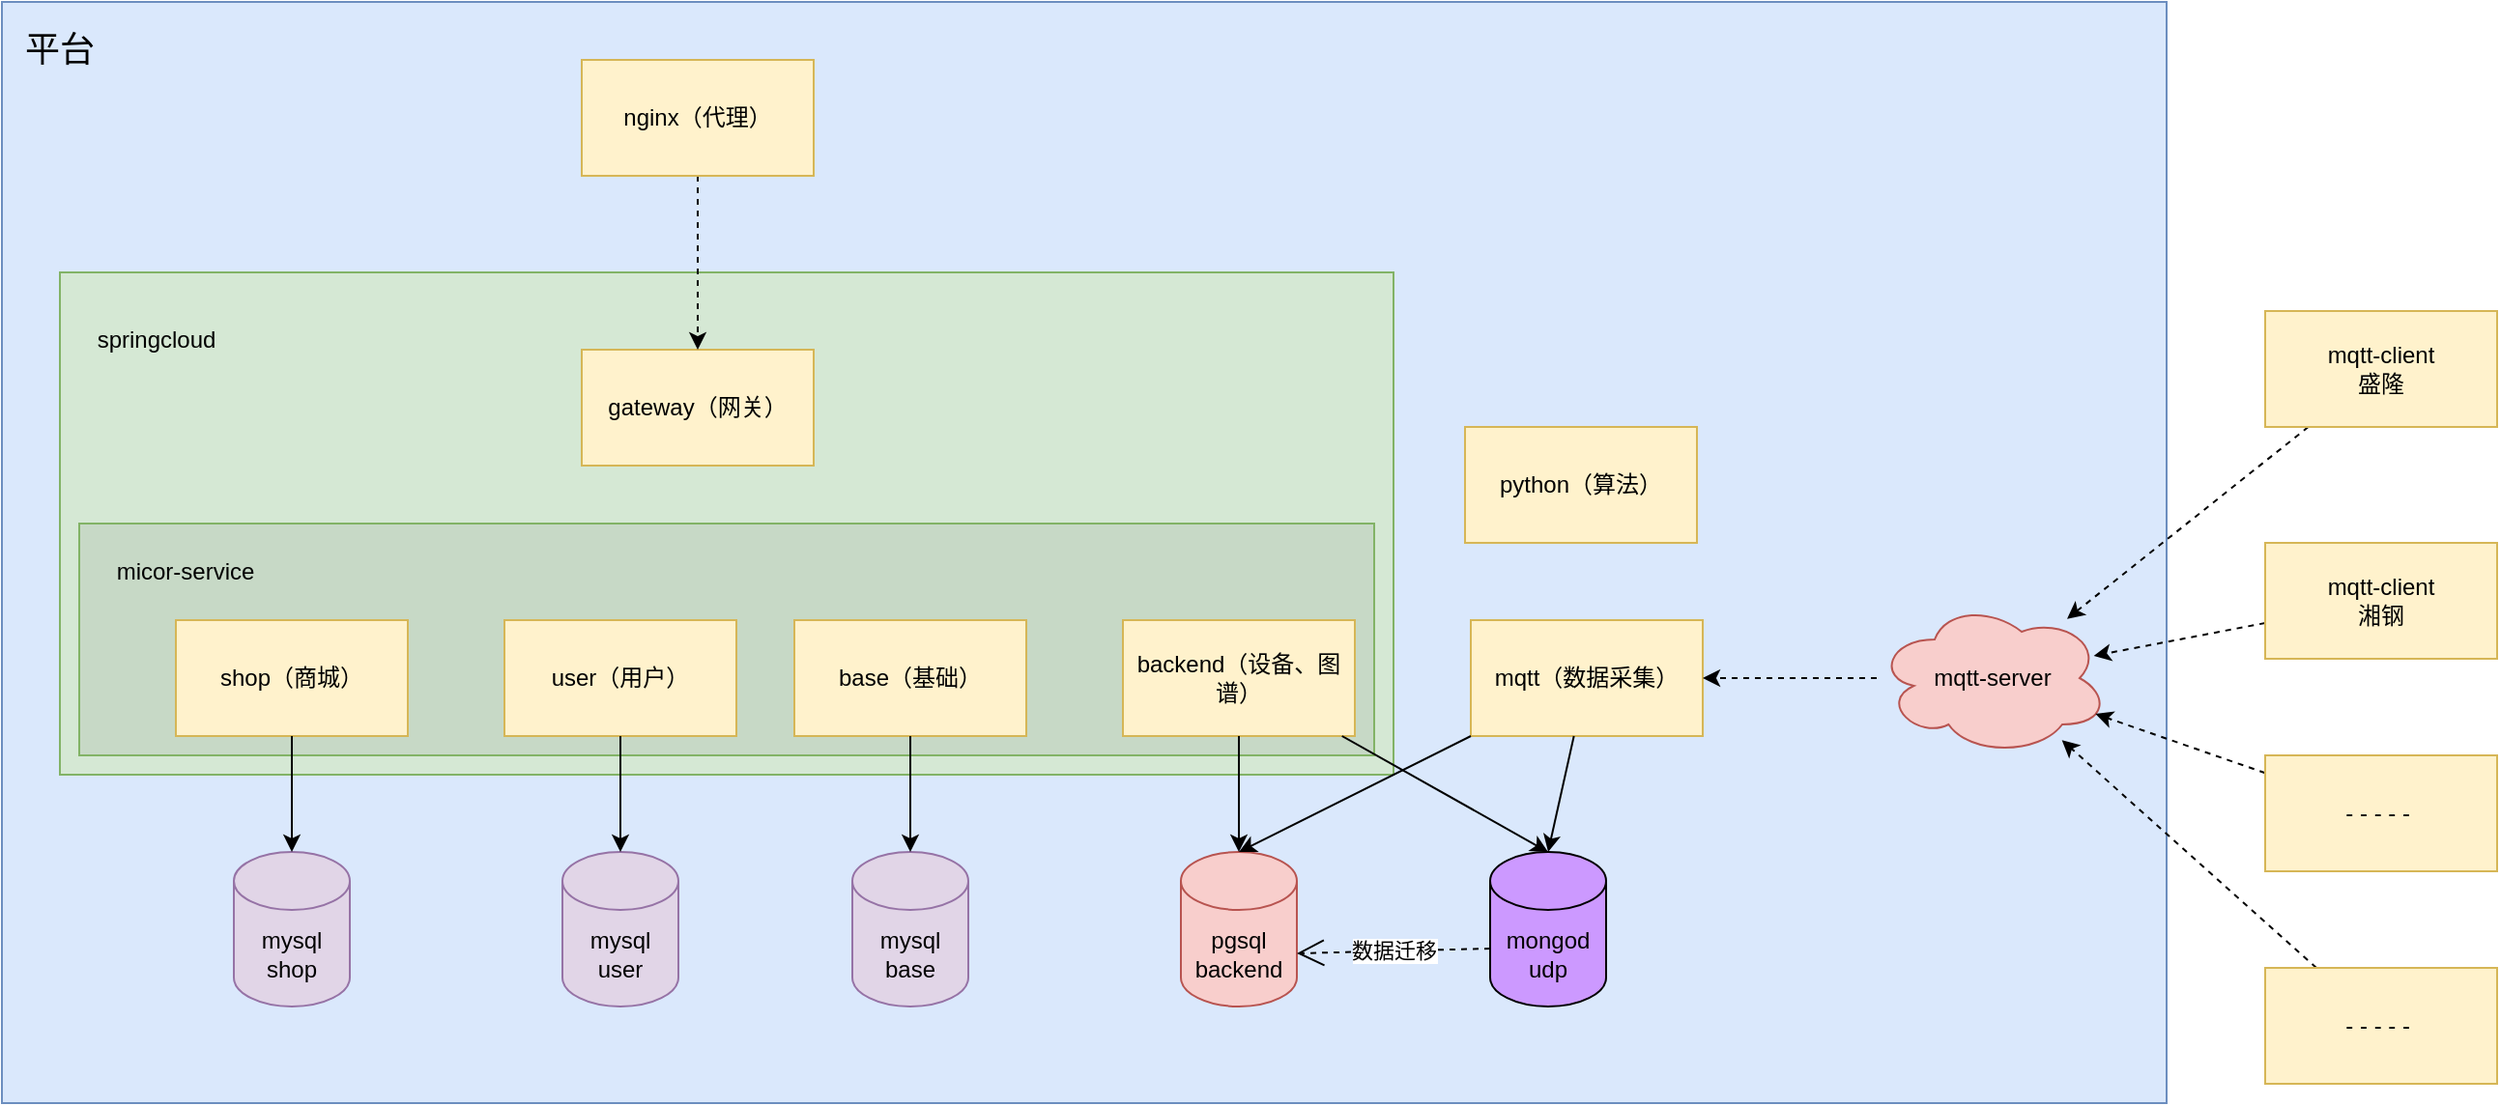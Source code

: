 <mxfile version="16.2.4" type="github">
  <diagram id="8KYwZ6n3fQzEH9xbXfmW" name="Page-1">
    <mxGraphModel dx="1468" dy="1965" grid="1" gridSize="10" guides="1" tooltips="1" connect="1" arrows="1" fold="1" page="1" pageScale="1" pageWidth="827" pageHeight="1169" math="0" shadow="0">
      <root>
        <mxCell id="0" />
        <mxCell id="1" parent="0" />
        <mxCell id="k7P4cRU7_WfFvKUSIJRe-51" value="" style="rounded=0;whiteSpace=wrap;html=1;shadow=0;glass=0;sketch=0;strokeColor=#6c8ebf;fillColor=#dae8fc;fontColor=default;" parent="1" vertex="1">
          <mxGeometry x="70" y="-80" width="1120" height="570" as="geometry" />
        </mxCell>
        <mxCell id="k7P4cRU7_WfFvKUSIJRe-30" value="" style="rounded=0;whiteSpace=wrap;html=1;strokeColor=#82b366;fillColor=#d5e8d4;shadow=0;sketch=0;glass=0;fontColor=default;" parent="1" vertex="1">
          <mxGeometry x="100" y="60" width="690" height="260" as="geometry" />
        </mxCell>
        <mxCell id="k7P4cRU7_WfFvKUSIJRe-49" value="" style="rounded=0;whiteSpace=wrap;html=1;shadow=0;glass=0;sketch=0;strokeColor=#82b366;fillColor=#C7D9C6;fontColor=default;" parent="1" vertex="1">
          <mxGeometry x="110" y="190" width="670" height="120" as="geometry" />
        </mxCell>
        <mxCell id="k7P4cRU7_WfFvKUSIJRe-5" value="mqtt（数据采集）" style="rounded=0;whiteSpace=wrap;html=1;strokeColor=#d6b656;fillColor=#fff2cc;fontColor=default;" parent="1" vertex="1">
          <mxGeometry x="830" y="240" width="120" height="60" as="geometry" />
        </mxCell>
        <mxCell id="k7P4cRU7_WfFvKUSIJRe-7" value="mysql&lt;br&gt;shop" style="shape=cylinder3;whiteSpace=wrap;html=1;boundedLbl=1;backgroundOutline=1;size=15;strokeColor=#9673a6;fillColor=#e1d5e7;fontColor=default;" parent="1" vertex="1">
          <mxGeometry x="190" y="360" width="60" height="80" as="geometry" />
        </mxCell>
        <mxCell id="k7P4cRU7_WfFvKUSIJRe-8" value="mysql&lt;br&gt;user" style="shape=cylinder3;whiteSpace=wrap;html=1;boundedLbl=1;backgroundOutline=1;size=15;strokeColor=#9673a6;fillColor=#e1d5e7;fontColor=default;" parent="1" vertex="1">
          <mxGeometry x="360" y="360" width="60" height="80" as="geometry" />
        </mxCell>
        <mxCell id="k7P4cRU7_WfFvKUSIJRe-9" value="mysql&lt;br&gt;base" style="shape=cylinder3;whiteSpace=wrap;html=1;boundedLbl=1;backgroundOutline=1;size=15;strokeColor=#9673a6;fillColor=#e1d5e7;fontColor=default;" parent="1" vertex="1">
          <mxGeometry x="510" y="360" width="60" height="80" as="geometry" />
        </mxCell>
        <mxCell id="k7P4cRU7_WfFvKUSIJRe-10" value="pgsql&lt;br&gt;backend" style="shape=cylinder3;whiteSpace=wrap;html=1;boundedLbl=1;backgroundOutline=1;size=15;strokeColor=#b85450;fillColor=#f8cecc;" parent="1" vertex="1">
          <mxGeometry x="680" y="360" width="60" height="80" as="geometry" />
        </mxCell>
        <mxCell id="k7P4cRU7_WfFvKUSIJRe-12" value="mongod&lt;br&gt;udp" style="shape=cylinder3;whiteSpace=wrap;html=1;boundedLbl=1;backgroundOutline=1;size=15;fontColor=default;strokeColor=default;fillColor=#CC99FF;" parent="1" vertex="1">
          <mxGeometry x="840" y="360" width="60" height="80" as="geometry" />
        </mxCell>
        <mxCell id="k7P4cRU7_WfFvKUSIJRe-29" style="edgeStyle=none;rounded=0;orthogonalLoop=1;jettySize=auto;html=1;entryX=1;entryY=0.5;entryDx=0;entryDy=0;dashed=1;labelBackgroundColor=default;fontColor=default;strokeColor=default;" parent="1" source="k7P4cRU7_WfFvKUSIJRe-20" target="k7P4cRU7_WfFvKUSIJRe-5" edge="1">
          <mxGeometry relative="1" as="geometry" />
        </mxCell>
        <mxCell id="k7P4cRU7_WfFvKUSIJRe-20" value="mqtt-server" style="ellipse;shape=cloud;whiteSpace=wrap;html=1;strokeColor=#b85450;fillColor=#f8cecc;fontColor=default;" parent="1" vertex="1">
          <mxGeometry x="1040" y="230" width="120" height="80" as="geometry" />
        </mxCell>
        <mxCell id="k7P4cRU7_WfFvKUSIJRe-25" style="edgeStyle=none;rounded=0;orthogonalLoop=1;jettySize=auto;html=1;labelBackgroundColor=default;fontColor=default;strokeColor=default;dashed=1;" parent="1" source="k7P4cRU7_WfFvKUSIJRe-21" target="k7P4cRU7_WfFvKUSIJRe-20" edge="1">
          <mxGeometry relative="1" as="geometry" />
        </mxCell>
        <mxCell id="k7P4cRU7_WfFvKUSIJRe-21" value="mqtt-client&lt;br&gt;盛隆" style="rounded=0;whiteSpace=wrap;html=1;strokeColor=#d6b656;fillColor=#fff2cc;fontColor=default;" parent="1" vertex="1">
          <mxGeometry x="1241" y="80" width="120" height="60" as="geometry" />
        </mxCell>
        <mxCell id="k7P4cRU7_WfFvKUSIJRe-26" style="edgeStyle=none;rounded=0;orthogonalLoop=1;jettySize=auto;html=1;entryX=0.936;entryY=0.356;entryDx=0;entryDy=0;entryPerimeter=0;labelBackgroundColor=default;fontColor=default;strokeColor=default;dashed=1;" parent="1" source="k7P4cRU7_WfFvKUSIJRe-22" target="k7P4cRU7_WfFvKUSIJRe-20" edge="1">
          <mxGeometry relative="1" as="geometry" />
        </mxCell>
        <mxCell id="k7P4cRU7_WfFvKUSIJRe-22" value="mqtt-client&lt;br&gt;湘钢" style="rounded=0;whiteSpace=wrap;html=1;strokeColor=#d6b656;fillColor=#fff2cc;fontColor=default;" parent="1" vertex="1">
          <mxGeometry x="1241" y="200" width="120" height="60" as="geometry" />
        </mxCell>
        <mxCell id="k7P4cRU7_WfFvKUSIJRe-27" style="edgeStyle=none;rounded=0;orthogonalLoop=1;jettySize=auto;html=1;labelBackgroundColor=default;fontColor=default;strokeColor=default;dashed=1;" parent="1" source="k7P4cRU7_WfFvKUSIJRe-23" target="k7P4cRU7_WfFvKUSIJRe-20" edge="1">
          <mxGeometry relative="1" as="geometry" />
        </mxCell>
        <mxCell id="k7P4cRU7_WfFvKUSIJRe-23" value="- - - - -&amp;nbsp;" style="rounded=0;whiteSpace=wrap;html=1;strokeColor=#d6b656;fillColor=#fff2cc;fontColor=default;" parent="1" vertex="1">
          <mxGeometry x="1241" y="310" width="120" height="60" as="geometry" />
        </mxCell>
        <mxCell id="k7P4cRU7_WfFvKUSIJRe-28" style="edgeStyle=none;rounded=0;orthogonalLoop=1;jettySize=auto;html=1;labelBackgroundColor=default;fontColor=default;strokeColor=default;dashed=1;" parent="1" source="k7P4cRU7_WfFvKUSIJRe-24" target="k7P4cRU7_WfFvKUSIJRe-20" edge="1">
          <mxGeometry relative="1" as="geometry" />
        </mxCell>
        <mxCell id="k7P4cRU7_WfFvKUSIJRe-24" value="- - - - -&amp;nbsp;" style="rounded=0;whiteSpace=wrap;html=1;strokeColor=#d6b656;fillColor=#fff2cc;fontColor=default;" parent="1" vertex="1">
          <mxGeometry x="1241" y="420" width="120" height="60" as="geometry" />
        </mxCell>
        <mxCell id="k7P4cRU7_WfFvKUSIJRe-4" value="backend（设备、图谱）" style="rounded=0;whiteSpace=wrap;html=1;fillColor=#fff2cc;strokeColor=#d6b656;fontColor=default;" parent="1" vertex="1">
          <mxGeometry x="650" y="240" width="120" height="60" as="geometry" />
        </mxCell>
        <mxCell id="k7P4cRU7_WfFvKUSIJRe-3" value="base（基础）" style="rounded=0;whiteSpace=wrap;html=1;fillColor=#fff2cc;strokeColor=#d6b656;fontColor=default;" parent="1" vertex="1">
          <mxGeometry x="480" y="240" width="120" height="60" as="geometry" />
        </mxCell>
        <mxCell id="k7P4cRU7_WfFvKUSIJRe-2" value="user（用户）" style="rounded=0;whiteSpace=wrap;html=1;fillColor=#fff2cc;strokeColor=#d6b656;fontColor=default;" parent="1" vertex="1">
          <mxGeometry x="330" y="240" width="120" height="60" as="geometry" />
        </mxCell>
        <mxCell id="k7P4cRU7_WfFvKUSIJRe-1" value="shop（商城）" style="rounded=0;whiteSpace=wrap;html=1;fillColor=#fff2cc;strokeColor=#d6b656;fontColor=default;" parent="1" vertex="1">
          <mxGeometry x="160" y="240" width="120" height="60" as="geometry" />
        </mxCell>
        <mxCell id="k7P4cRU7_WfFvKUSIJRe-19" style="edgeStyle=none;rounded=0;orthogonalLoop=1;jettySize=auto;html=1;entryX=0.5;entryY=0;entryDx=0;entryDy=0;entryPerimeter=0;labelBackgroundColor=default;fontColor=default;strokeColor=default;" parent="1" source="k7P4cRU7_WfFvKUSIJRe-3" target="k7P4cRU7_WfFvKUSIJRe-9" edge="1">
          <mxGeometry relative="1" as="geometry" />
        </mxCell>
        <mxCell id="k7P4cRU7_WfFvKUSIJRe-17" style="edgeStyle=none;rounded=0;orthogonalLoop=1;jettySize=auto;html=1;entryX=0.5;entryY=0;entryDx=0;entryDy=0;entryPerimeter=0;labelBackgroundColor=default;fontColor=default;strokeColor=default;" parent="1" source="k7P4cRU7_WfFvKUSIJRe-1" target="k7P4cRU7_WfFvKUSIJRe-7" edge="1">
          <mxGeometry relative="1" as="geometry" />
        </mxCell>
        <mxCell id="k7P4cRU7_WfFvKUSIJRe-18" style="edgeStyle=none;rounded=0;orthogonalLoop=1;jettySize=auto;html=1;entryX=0.5;entryY=0;entryDx=0;entryDy=0;entryPerimeter=0;labelBackgroundColor=default;fontColor=default;strokeColor=default;" parent="1" source="k7P4cRU7_WfFvKUSIJRe-2" target="k7P4cRU7_WfFvKUSIJRe-8" edge="1">
          <mxGeometry relative="1" as="geometry" />
        </mxCell>
        <mxCell id="k7P4cRU7_WfFvKUSIJRe-13" style="rounded=0;orthogonalLoop=1;jettySize=auto;html=1;entryX=0.5;entryY=0;entryDx=0;entryDy=0;entryPerimeter=0;fontColor=default;strokeColor=default;labelBackgroundColor=default;" parent="1" source="k7P4cRU7_WfFvKUSIJRe-4" target="k7P4cRU7_WfFvKUSIJRe-10" edge="1">
          <mxGeometry relative="1" as="geometry" />
        </mxCell>
        <mxCell id="k7P4cRU7_WfFvKUSIJRe-14" style="edgeStyle=none;rounded=0;orthogonalLoop=1;jettySize=auto;html=1;entryX=0.5;entryY=0;entryDx=0;entryDy=0;entryPerimeter=0;labelBackgroundColor=default;fontColor=default;strokeColor=default;" parent="1" source="k7P4cRU7_WfFvKUSIJRe-4" target="k7P4cRU7_WfFvKUSIJRe-12" edge="1">
          <mxGeometry relative="1" as="geometry" />
        </mxCell>
        <mxCell id="k7P4cRU7_WfFvKUSIJRe-15" style="edgeStyle=none;rounded=0;orthogonalLoop=1;jettySize=auto;html=1;labelBackgroundColor=default;fontColor=default;strokeColor=default;entryX=0.5;entryY=0;entryDx=0;entryDy=0;entryPerimeter=0;" parent="1" source="k7P4cRU7_WfFvKUSIJRe-5" target="k7P4cRU7_WfFvKUSIJRe-10" edge="1">
          <mxGeometry relative="1" as="geometry">
            <mxPoint x="850" y="330" as="targetPoint" />
          </mxGeometry>
        </mxCell>
        <mxCell id="k7P4cRU7_WfFvKUSIJRe-16" style="edgeStyle=none;rounded=0;orthogonalLoop=1;jettySize=auto;html=1;entryX=0.5;entryY=0;entryDx=0;entryDy=0;entryPerimeter=0;labelBackgroundColor=default;fontColor=default;strokeColor=default;" parent="1" source="k7P4cRU7_WfFvKUSIJRe-5" target="k7P4cRU7_WfFvKUSIJRe-12" edge="1">
          <mxGeometry relative="1" as="geometry" />
        </mxCell>
        <mxCell id="k7P4cRU7_WfFvKUSIJRe-31" value="springcloud" style="text;html=1;strokeColor=none;fillColor=none;align=center;verticalAlign=middle;whiteSpace=wrap;rounded=0;shadow=0;glass=0;sketch=0;fontColor=default;" parent="1" vertex="1">
          <mxGeometry x="120" y="80" width="60" height="30" as="geometry" />
        </mxCell>
        <mxCell id="k7P4cRU7_WfFvKUSIJRe-33" value="gateway（网关）" style="rounded=0;whiteSpace=wrap;html=1;shadow=0;glass=0;sketch=0;strokeColor=#d6b656;fillColor=#fff2cc;fontColor=default;" parent="1" vertex="1">
          <mxGeometry x="370" y="100" width="120" height="60" as="geometry" />
        </mxCell>
        <mxCell id="k7P4cRU7_WfFvKUSIJRe-36" style="edgeStyle=none;rounded=0;orthogonalLoop=1;jettySize=auto;html=1;entryX=0.5;entryY=0;entryDx=0;entryDy=0;dashed=1;labelBackgroundColor=default;fontColor=default;strokeColor=default;" parent="1" source="k7P4cRU7_WfFvKUSIJRe-35" target="k7P4cRU7_WfFvKUSIJRe-33" edge="1">
          <mxGeometry relative="1" as="geometry" />
        </mxCell>
        <mxCell id="k7P4cRU7_WfFvKUSIJRe-35" value="nginx（代理）" style="rounded=0;whiteSpace=wrap;html=1;shadow=0;glass=0;sketch=0;strokeColor=#d6b656;fillColor=#fff2cc;fontColor=default;" parent="1" vertex="1">
          <mxGeometry x="370" y="-50" width="120" height="60" as="geometry" />
        </mxCell>
        <mxCell id="k7P4cRU7_WfFvKUSIJRe-47" value="python（算法）" style="rounded=0;whiteSpace=wrap;html=1;shadow=0;glass=0;sketch=0;strokeColor=#d6b656;fillColor=#fff2cc;fontColor=default;" parent="1" vertex="1">
          <mxGeometry x="827" y="140" width="120" height="60" as="geometry" />
        </mxCell>
        <mxCell id="k7P4cRU7_WfFvKUSIJRe-50" value="micor-service" style="text;html=1;strokeColor=none;fillColor=none;align=center;verticalAlign=middle;whiteSpace=wrap;rounded=0;shadow=0;glass=0;sketch=0;fontColor=default;" parent="1" vertex="1">
          <mxGeometry x="120" y="200" width="90" height="30" as="geometry" />
        </mxCell>
        <mxCell id="k7P4cRU7_WfFvKUSIJRe-52" value="平台" style="text;html=1;strokeColor=none;fillColor=none;align=center;verticalAlign=middle;whiteSpace=wrap;rounded=0;shadow=0;glass=0;sketch=0;fontColor=default;fontSize=18;" parent="1" vertex="1">
          <mxGeometry x="70" y="-70" width="60" height="30" as="geometry" />
        </mxCell>
        <mxCell id="s6r4EW9QMeHwpmNf1d2s-9" value="数据迁移" style="endArrow=open;endSize=12;dashed=1;html=1;rounded=0;entryX=1;entryY=0;entryDx=0;entryDy=52.5;entryPerimeter=0;" edge="1" parent="1" target="k7P4cRU7_WfFvKUSIJRe-10">
          <mxGeometry width="160" relative="1" as="geometry">
            <mxPoint x="840" y="410" as="sourcePoint" />
            <mxPoint x="930" y="410" as="targetPoint" />
          </mxGeometry>
        </mxCell>
      </root>
    </mxGraphModel>
  </diagram>
</mxfile>
